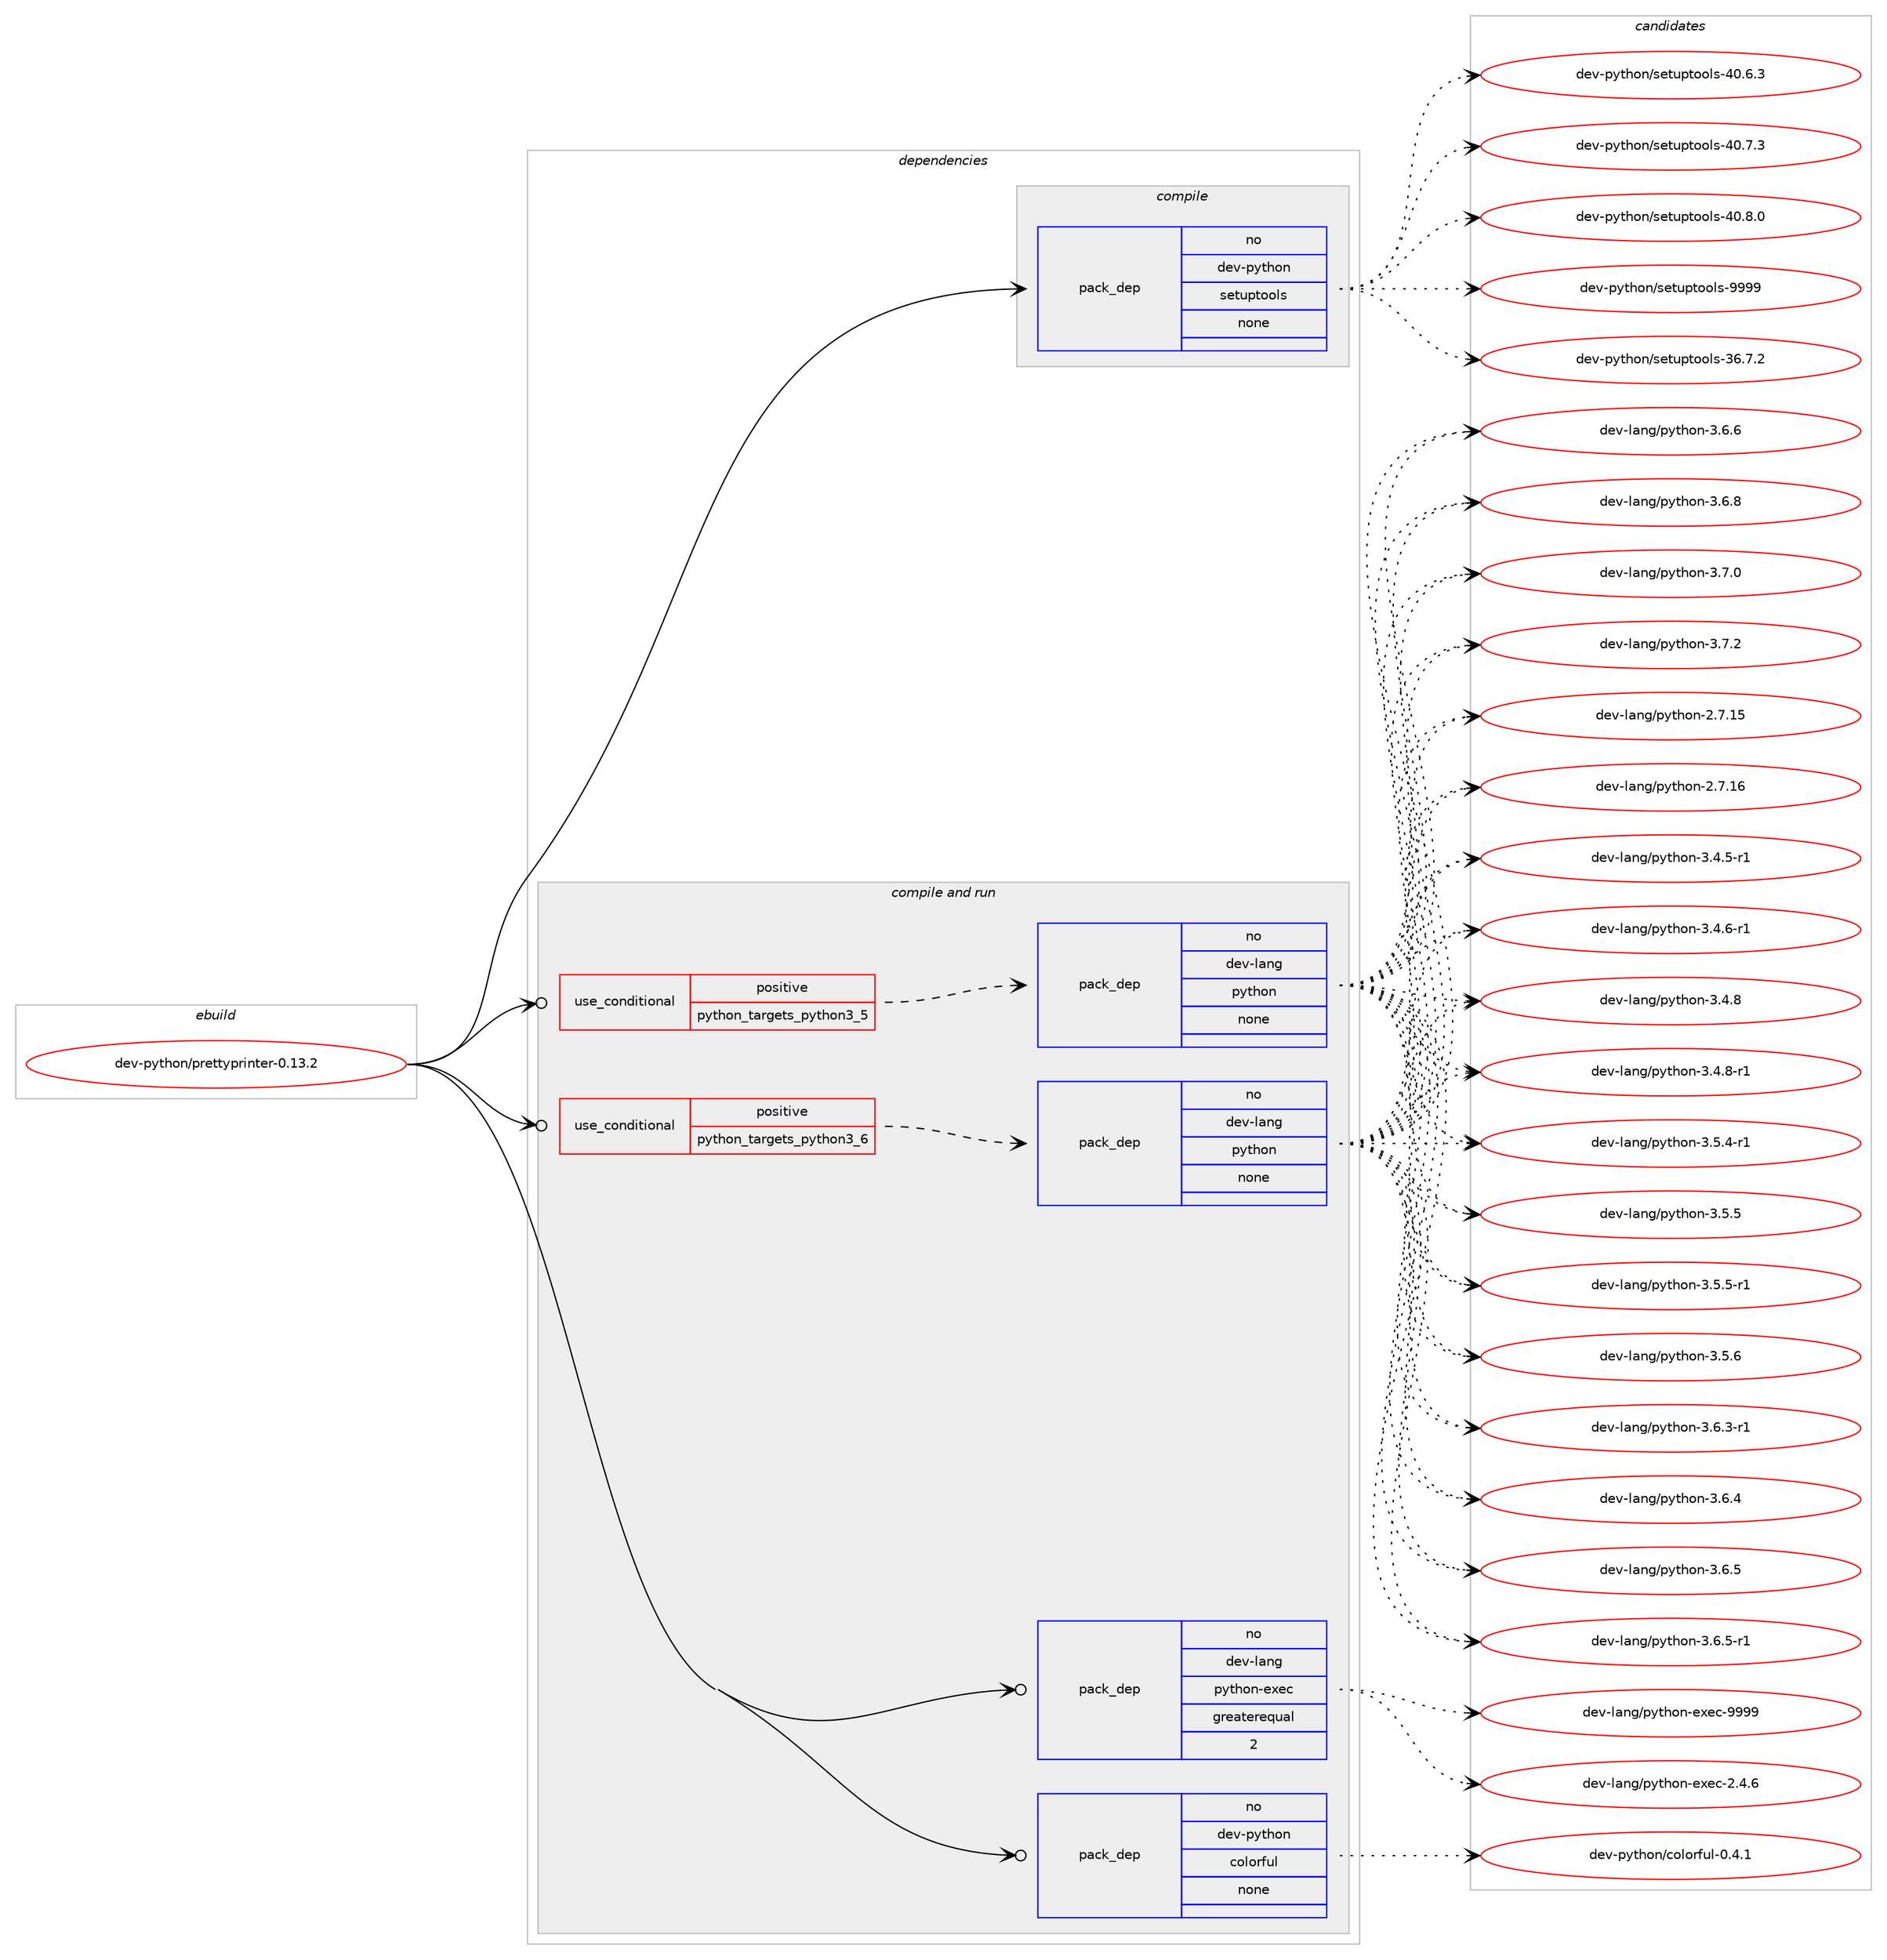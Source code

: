 digraph prolog {

# *************
# Graph options
# *************

newrank=true;
concentrate=true;
compound=true;
graph [rankdir=LR,fontname=Helvetica,fontsize=10,ranksep=1.5];#, ranksep=2.5, nodesep=0.2];
edge  [arrowhead=vee];
node  [fontname=Helvetica,fontsize=10];

# **********
# The ebuild
# **********

subgraph cluster_leftcol {
color=gray;
rank=same;
label=<<i>ebuild</i>>;
id [label="dev-python/prettyprinter-0.13.2", color=red, width=4, href="../dev-python/prettyprinter-0.13.2.svg"];
}

# ****************
# The dependencies
# ****************

subgraph cluster_midcol {
color=gray;
label=<<i>dependencies</i>>;
subgraph cluster_compile {
fillcolor="#eeeeee";
style=filled;
label=<<i>compile</i>>;
subgraph pack1023326 {
dependency1426427 [label=<<TABLE BORDER="0" CELLBORDER="1" CELLSPACING="0" CELLPADDING="4" WIDTH="220"><TR><TD ROWSPAN="6" CELLPADDING="30">pack_dep</TD></TR><TR><TD WIDTH="110">no</TD></TR><TR><TD>dev-python</TD></TR><TR><TD>setuptools</TD></TR><TR><TD>none</TD></TR><TR><TD></TD></TR></TABLE>>, shape=none, color=blue];
}
id:e -> dependency1426427:w [weight=20,style="solid",arrowhead="vee"];
}
subgraph cluster_compileandrun {
fillcolor="#eeeeee";
style=filled;
label=<<i>compile and run</i>>;
subgraph cond379791 {
dependency1426428 [label=<<TABLE BORDER="0" CELLBORDER="1" CELLSPACING="0" CELLPADDING="4"><TR><TD ROWSPAN="3" CELLPADDING="10">use_conditional</TD></TR><TR><TD>positive</TD></TR><TR><TD>python_targets_python3_5</TD></TR></TABLE>>, shape=none, color=red];
subgraph pack1023327 {
dependency1426429 [label=<<TABLE BORDER="0" CELLBORDER="1" CELLSPACING="0" CELLPADDING="4" WIDTH="220"><TR><TD ROWSPAN="6" CELLPADDING="30">pack_dep</TD></TR><TR><TD WIDTH="110">no</TD></TR><TR><TD>dev-lang</TD></TR><TR><TD>python</TD></TR><TR><TD>none</TD></TR><TR><TD></TD></TR></TABLE>>, shape=none, color=blue];
}
dependency1426428:e -> dependency1426429:w [weight=20,style="dashed",arrowhead="vee"];
}
id:e -> dependency1426428:w [weight=20,style="solid",arrowhead="odotvee"];
subgraph cond379792 {
dependency1426430 [label=<<TABLE BORDER="0" CELLBORDER="1" CELLSPACING="0" CELLPADDING="4"><TR><TD ROWSPAN="3" CELLPADDING="10">use_conditional</TD></TR><TR><TD>positive</TD></TR><TR><TD>python_targets_python3_6</TD></TR></TABLE>>, shape=none, color=red];
subgraph pack1023328 {
dependency1426431 [label=<<TABLE BORDER="0" CELLBORDER="1" CELLSPACING="0" CELLPADDING="4" WIDTH="220"><TR><TD ROWSPAN="6" CELLPADDING="30">pack_dep</TD></TR><TR><TD WIDTH="110">no</TD></TR><TR><TD>dev-lang</TD></TR><TR><TD>python</TD></TR><TR><TD>none</TD></TR><TR><TD></TD></TR></TABLE>>, shape=none, color=blue];
}
dependency1426430:e -> dependency1426431:w [weight=20,style="dashed",arrowhead="vee"];
}
id:e -> dependency1426430:w [weight=20,style="solid",arrowhead="odotvee"];
subgraph pack1023329 {
dependency1426432 [label=<<TABLE BORDER="0" CELLBORDER="1" CELLSPACING="0" CELLPADDING="4" WIDTH="220"><TR><TD ROWSPAN="6" CELLPADDING="30">pack_dep</TD></TR><TR><TD WIDTH="110">no</TD></TR><TR><TD>dev-lang</TD></TR><TR><TD>python-exec</TD></TR><TR><TD>greaterequal</TD></TR><TR><TD>2</TD></TR></TABLE>>, shape=none, color=blue];
}
id:e -> dependency1426432:w [weight=20,style="solid",arrowhead="odotvee"];
subgraph pack1023330 {
dependency1426433 [label=<<TABLE BORDER="0" CELLBORDER="1" CELLSPACING="0" CELLPADDING="4" WIDTH="220"><TR><TD ROWSPAN="6" CELLPADDING="30">pack_dep</TD></TR><TR><TD WIDTH="110">no</TD></TR><TR><TD>dev-python</TD></TR><TR><TD>colorful</TD></TR><TR><TD>none</TD></TR><TR><TD></TD></TR></TABLE>>, shape=none, color=blue];
}
id:e -> dependency1426433:w [weight=20,style="solid",arrowhead="odotvee"];
}
subgraph cluster_run {
fillcolor="#eeeeee";
style=filled;
label=<<i>run</i>>;
}
}

# **************
# The candidates
# **************

subgraph cluster_choices {
rank=same;
color=gray;
label=<<i>candidates</i>>;

subgraph choice1023326 {
color=black;
nodesep=1;
choice100101118451121211161041111104711510111611711211611111110811545515446554650 [label="dev-python/setuptools-36.7.2", color=red, width=4,href="../dev-python/setuptools-36.7.2.svg"];
choice100101118451121211161041111104711510111611711211611111110811545524846544651 [label="dev-python/setuptools-40.6.3", color=red, width=4,href="../dev-python/setuptools-40.6.3.svg"];
choice100101118451121211161041111104711510111611711211611111110811545524846554651 [label="dev-python/setuptools-40.7.3", color=red, width=4,href="../dev-python/setuptools-40.7.3.svg"];
choice100101118451121211161041111104711510111611711211611111110811545524846564648 [label="dev-python/setuptools-40.8.0", color=red, width=4,href="../dev-python/setuptools-40.8.0.svg"];
choice10010111845112121116104111110471151011161171121161111111081154557575757 [label="dev-python/setuptools-9999", color=red, width=4,href="../dev-python/setuptools-9999.svg"];
dependency1426427:e -> choice100101118451121211161041111104711510111611711211611111110811545515446554650:w [style=dotted,weight="100"];
dependency1426427:e -> choice100101118451121211161041111104711510111611711211611111110811545524846544651:w [style=dotted,weight="100"];
dependency1426427:e -> choice100101118451121211161041111104711510111611711211611111110811545524846554651:w [style=dotted,weight="100"];
dependency1426427:e -> choice100101118451121211161041111104711510111611711211611111110811545524846564648:w [style=dotted,weight="100"];
dependency1426427:e -> choice10010111845112121116104111110471151011161171121161111111081154557575757:w [style=dotted,weight="100"];
}
subgraph choice1023327 {
color=black;
nodesep=1;
choice10010111845108971101034711212111610411111045504655464953 [label="dev-lang/python-2.7.15", color=red, width=4,href="../dev-lang/python-2.7.15.svg"];
choice10010111845108971101034711212111610411111045504655464954 [label="dev-lang/python-2.7.16", color=red, width=4,href="../dev-lang/python-2.7.16.svg"];
choice1001011184510897110103471121211161041111104551465246534511449 [label="dev-lang/python-3.4.5-r1", color=red, width=4,href="../dev-lang/python-3.4.5-r1.svg"];
choice1001011184510897110103471121211161041111104551465246544511449 [label="dev-lang/python-3.4.6-r1", color=red, width=4,href="../dev-lang/python-3.4.6-r1.svg"];
choice100101118451089711010347112121116104111110455146524656 [label="dev-lang/python-3.4.8", color=red, width=4,href="../dev-lang/python-3.4.8.svg"];
choice1001011184510897110103471121211161041111104551465246564511449 [label="dev-lang/python-3.4.8-r1", color=red, width=4,href="../dev-lang/python-3.4.8-r1.svg"];
choice1001011184510897110103471121211161041111104551465346524511449 [label="dev-lang/python-3.5.4-r1", color=red, width=4,href="../dev-lang/python-3.5.4-r1.svg"];
choice100101118451089711010347112121116104111110455146534653 [label="dev-lang/python-3.5.5", color=red, width=4,href="../dev-lang/python-3.5.5.svg"];
choice1001011184510897110103471121211161041111104551465346534511449 [label="dev-lang/python-3.5.5-r1", color=red, width=4,href="../dev-lang/python-3.5.5-r1.svg"];
choice100101118451089711010347112121116104111110455146534654 [label="dev-lang/python-3.5.6", color=red, width=4,href="../dev-lang/python-3.5.6.svg"];
choice1001011184510897110103471121211161041111104551465446514511449 [label="dev-lang/python-3.6.3-r1", color=red, width=4,href="../dev-lang/python-3.6.3-r1.svg"];
choice100101118451089711010347112121116104111110455146544652 [label="dev-lang/python-3.6.4", color=red, width=4,href="../dev-lang/python-3.6.4.svg"];
choice100101118451089711010347112121116104111110455146544653 [label="dev-lang/python-3.6.5", color=red, width=4,href="../dev-lang/python-3.6.5.svg"];
choice1001011184510897110103471121211161041111104551465446534511449 [label="dev-lang/python-3.6.5-r1", color=red, width=4,href="../dev-lang/python-3.6.5-r1.svg"];
choice100101118451089711010347112121116104111110455146544654 [label="dev-lang/python-3.6.6", color=red, width=4,href="../dev-lang/python-3.6.6.svg"];
choice100101118451089711010347112121116104111110455146544656 [label="dev-lang/python-3.6.8", color=red, width=4,href="../dev-lang/python-3.6.8.svg"];
choice100101118451089711010347112121116104111110455146554648 [label="dev-lang/python-3.7.0", color=red, width=4,href="../dev-lang/python-3.7.0.svg"];
choice100101118451089711010347112121116104111110455146554650 [label="dev-lang/python-3.7.2", color=red, width=4,href="../dev-lang/python-3.7.2.svg"];
dependency1426429:e -> choice10010111845108971101034711212111610411111045504655464953:w [style=dotted,weight="100"];
dependency1426429:e -> choice10010111845108971101034711212111610411111045504655464954:w [style=dotted,weight="100"];
dependency1426429:e -> choice1001011184510897110103471121211161041111104551465246534511449:w [style=dotted,weight="100"];
dependency1426429:e -> choice1001011184510897110103471121211161041111104551465246544511449:w [style=dotted,weight="100"];
dependency1426429:e -> choice100101118451089711010347112121116104111110455146524656:w [style=dotted,weight="100"];
dependency1426429:e -> choice1001011184510897110103471121211161041111104551465246564511449:w [style=dotted,weight="100"];
dependency1426429:e -> choice1001011184510897110103471121211161041111104551465346524511449:w [style=dotted,weight="100"];
dependency1426429:e -> choice100101118451089711010347112121116104111110455146534653:w [style=dotted,weight="100"];
dependency1426429:e -> choice1001011184510897110103471121211161041111104551465346534511449:w [style=dotted,weight="100"];
dependency1426429:e -> choice100101118451089711010347112121116104111110455146534654:w [style=dotted,weight="100"];
dependency1426429:e -> choice1001011184510897110103471121211161041111104551465446514511449:w [style=dotted,weight="100"];
dependency1426429:e -> choice100101118451089711010347112121116104111110455146544652:w [style=dotted,weight="100"];
dependency1426429:e -> choice100101118451089711010347112121116104111110455146544653:w [style=dotted,weight="100"];
dependency1426429:e -> choice1001011184510897110103471121211161041111104551465446534511449:w [style=dotted,weight="100"];
dependency1426429:e -> choice100101118451089711010347112121116104111110455146544654:w [style=dotted,weight="100"];
dependency1426429:e -> choice100101118451089711010347112121116104111110455146544656:w [style=dotted,weight="100"];
dependency1426429:e -> choice100101118451089711010347112121116104111110455146554648:w [style=dotted,weight="100"];
dependency1426429:e -> choice100101118451089711010347112121116104111110455146554650:w [style=dotted,weight="100"];
}
subgraph choice1023328 {
color=black;
nodesep=1;
choice10010111845108971101034711212111610411111045504655464953 [label="dev-lang/python-2.7.15", color=red, width=4,href="../dev-lang/python-2.7.15.svg"];
choice10010111845108971101034711212111610411111045504655464954 [label="dev-lang/python-2.7.16", color=red, width=4,href="../dev-lang/python-2.7.16.svg"];
choice1001011184510897110103471121211161041111104551465246534511449 [label="dev-lang/python-3.4.5-r1", color=red, width=4,href="../dev-lang/python-3.4.5-r1.svg"];
choice1001011184510897110103471121211161041111104551465246544511449 [label="dev-lang/python-3.4.6-r1", color=red, width=4,href="../dev-lang/python-3.4.6-r1.svg"];
choice100101118451089711010347112121116104111110455146524656 [label="dev-lang/python-3.4.8", color=red, width=4,href="../dev-lang/python-3.4.8.svg"];
choice1001011184510897110103471121211161041111104551465246564511449 [label="dev-lang/python-3.4.8-r1", color=red, width=4,href="../dev-lang/python-3.4.8-r1.svg"];
choice1001011184510897110103471121211161041111104551465346524511449 [label="dev-lang/python-3.5.4-r1", color=red, width=4,href="../dev-lang/python-3.5.4-r1.svg"];
choice100101118451089711010347112121116104111110455146534653 [label="dev-lang/python-3.5.5", color=red, width=4,href="../dev-lang/python-3.5.5.svg"];
choice1001011184510897110103471121211161041111104551465346534511449 [label="dev-lang/python-3.5.5-r1", color=red, width=4,href="../dev-lang/python-3.5.5-r1.svg"];
choice100101118451089711010347112121116104111110455146534654 [label="dev-lang/python-3.5.6", color=red, width=4,href="../dev-lang/python-3.5.6.svg"];
choice1001011184510897110103471121211161041111104551465446514511449 [label="dev-lang/python-3.6.3-r1", color=red, width=4,href="../dev-lang/python-3.6.3-r1.svg"];
choice100101118451089711010347112121116104111110455146544652 [label="dev-lang/python-3.6.4", color=red, width=4,href="../dev-lang/python-3.6.4.svg"];
choice100101118451089711010347112121116104111110455146544653 [label="dev-lang/python-3.6.5", color=red, width=4,href="../dev-lang/python-3.6.5.svg"];
choice1001011184510897110103471121211161041111104551465446534511449 [label="dev-lang/python-3.6.5-r1", color=red, width=4,href="../dev-lang/python-3.6.5-r1.svg"];
choice100101118451089711010347112121116104111110455146544654 [label="dev-lang/python-3.6.6", color=red, width=4,href="../dev-lang/python-3.6.6.svg"];
choice100101118451089711010347112121116104111110455146544656 [label="dev-lang/python-3.6.8", color=red, width=4,href="../dev-lang/python-3.6.8.svg"];
choice100101118451089711010347112121116104111110455146554648 [label="dev-lang/python-3.7.0", color=red, width=4,href="../dev-lang/python-3.7.0.svg"];
choice100101118451089711010347112121116104111110455146554650 [label="dev-lang/python-3.7.2", color=red, width=4,href="../dev-lang/python-3.7.2.svg"];
dependency1426431:e -> choice10010111845108971101034711212111610411111045504655464953:w [style=dotted,weight="100"];
dependency1426431:e -> choice10010111845108971101034711212111610411111045504655464954:w [style=dotted,weight="100"];
dependency1426431:e -> choice1001011184510897110103471121211161041111104551465246534511449:w [style=dotted,weight="100"];
dependency1426431:e -> choice1001011184510897110103471121211161041111104551465246544511449:w [style=dotted,weight="100"];
dependency1426431:e -> choice100101118451089711010347112121116104111110455146524656:w [style=dotted,weight="100"];
dependency1426431:e -> choice1001011184510897110103471121211161041111104551465246564511449:w [style=dotted,weight="100"];
dependency1426431:e -> choice1001011184510897110103471121211161041111104551465346524511449:w [style=dotted,weight="100"];
dependency1426431:e -> choice100101118451089711010347112121116104111110455146534653:w [style=dotted,weight="100"];
dependency1426431:e -> choice1001011184510897110103471121211161041111104551465346534511449:w [style=dotted,weight="100"];
dependency1426431:e -> choice100101118451089711010347112121116104111110455146534654:w [style=dotted,weight="100"];
dependency1426431:e -> choice1001011184510897110103471121211161041111104551465446514511449:w [style=dotted,weight="100"];
dependency1426431:e -> choice100101118451089711010347112121116104111110455146544652:w [style=dotted,weight="100"];
dependency1426431:e -> choice100101118451089711010347112121116104111110455146544653:w [style=dotted,weight="100"];
dependency1426431:e -> choice1001011184510897110103471121211161041111104551465446534511449:w [style=dotted,weight="100"];
dependency1426431:e -> choice100101118451089711010347112121116104111110455146544654:w [style=dotted,weight="100"];
dependency1426431:e -> choice100101118451089711010347112121116104111110455146544656:w [style=dotted,weight="100"];
dependency1426431:e -> choice100101118451089711010347112121116104111110455146554648:w [style=dotted,weight="100"];
dependency1426431:e -> choice100101118451089711010347112121116104111110455146554650:w [style=dotted,weight="100"];
}
subgraph choice1023329 {
color=black;
nodesep=1;
choice1001011184510897110103471121211161041111104510112010199455046524654 [label="dev-lang/python-exec-2.4.6", color=red, width=4,href="../dev-lang/python-exec-2.4.6.svg"];
choice10010111845108971101034711212111610411111045101120101994557575757 [label="dev-lang/python-exec-9999", color=red, width=4,href="../dev-lang/python-exec-9999.svg"];
dependency1426432:e -> choice1001011184510897110103471121211161041111104510112010199455046524654:w [style=dotted,weight="100"];
dependency1426432:e -> choice10010111845108971101034711212111610411111045101120101994557575757:w [style=dotted,weight="100"];
}
subgraph choice1023330 {
color=black;
nodesep=1;
choice100101118451121211161041111104799111108111114102117108454846524649 [label="dev-python/colorful-0.4.1", color=red, width=4,href="../dev-python/colorful-0.4.1.svg"];
dependency1426433:e -> choice100101118451121211161041111104799111108111114102117108454846524649:w [style=dotted,weight="100"];
}
}

}
